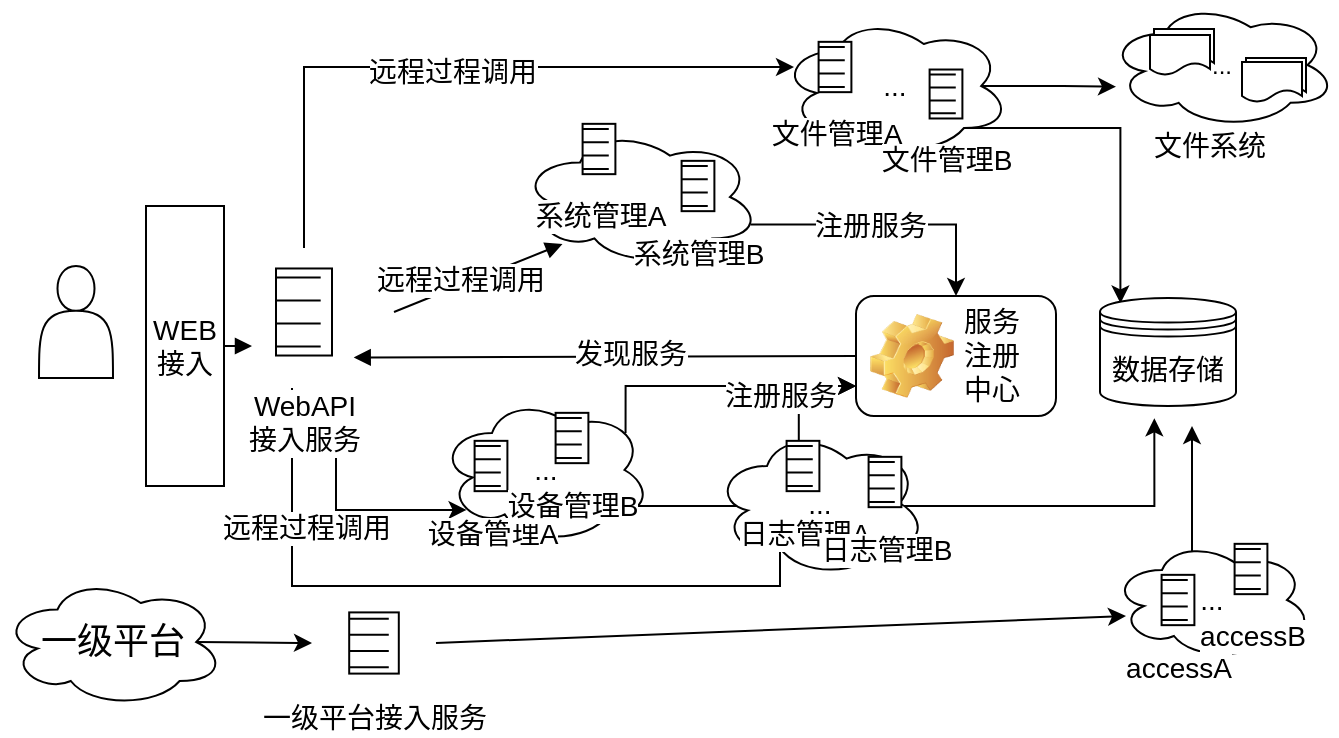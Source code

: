 <mxfile version="10.7.1" type="github"><diagram id="gdYfqTLnVevhLEQaB1-g" name="framework"><mxGraphModel dx="958" dy="615" grid="1" gridSize="10" guides="1" tooltips="1" connect="1" arrows="1" fold="1" page="1" pageScale="1" pageWidth="850" pageHeight="1100" math="0" shadow="0"><root><mxCell id="0"/><mxCell id="1" style="" parent="0"/><mxCell id="HIl72sXQK8lRFraErn7N-61" style="edgeStyle=orthogonalEdgeStyle;rounded=0;orthogonalLoop=1;jettySize=auto;html=1;exitX=0.4;exitY=0.1;exitDx=0;exitDy=0;exitPerimeter=0;entryX=0;entryY=0.75;entryDx=0;entryDy=0;fontSize=14;" parent="1" source="HIl72sXQK8lRFraErn7N-43" target="w7GBtz0kjyzqOILuYE1c-69" edge="1"><mxGeometry relative="1" as="geometry"/></mxCell><mxCell id="HIl72sXQK8lRFraErn7N-17" value="..." style="ellipse;shape=cloud;whiteSpace=wrap;html=1;" parent="1" vertex="1"><mxGeometry x="636" y="118" width="114" height="63" as="geometry"/></mxCell><mxCell id="w7GBtz0kjyzqOILuYE1c-117" style="edgeStyle=none;rounded=0;comic=0;orthogonalLoop=1;jettySize=auto;html=1;exitX=0.88;exitY=0.25;exitDx=0;exitDy=0;exitPerimeter=0;entryX=0.177;entryY=0.84;entryDx=0;entryDy=0;entryPerimeter=0;shadow=0;startArrow=none;startFill=0;endArrow=block;endFill=1;strokeColor=#000000;strokeWidth=1;fontSize=14;" parent="1" target="w7GBtz0kjyzqOILuYE1c-12" edge="1"><mxGeometry relative="1" as="geometry"><mxPoint x="279" y="273" as="sourcePoint"/></mxGeometry></mxCell><mxCell id="w7GBtz0kjyzqOILuYE1c-151" value="远程过程调用" style="text;html=1;resizable=0;points=[];align=center;verticalAlign=middle;labelBackgroundColor=#ffffff;fontSize=14;" parent="w7GBtz0kjyzqOILuYE1c-117" vertex="1" connectable="0"><mxGeometry x="-0.324" y="1" relative="1" as="geometry"><mxPoint x="5" y="-4" as="offset"/></mxGeometry></mxCell><mxCell id="HIl72sXQK8lRFraErn7N-67" style="edgeStyle=orthogonalEdgeStyle;rounded=0;orthogonalLoop=1;jettySize=auto;html=1;exitX=0.55;exitY=0.95;exitDx=0;exitDy=0;exitPerimeter=0;entryX=0.13;entryY=0.77;entryDx=0;entryDy=0;entryPerimeter=0;fontSize=14;" parent="1" target="w7GBtz0kjyzqOILuYE1c-15" edge="1"><mxGeometry relative="1" as="geometry"><mxPoint x="320" y="330" as="targetPoint"/><Array as="points"><mxPoint x="250" y="372"/></Array><mxPoint x="250" y="322" as="sourcePoint"/></mxGeometry></mxCell><mxCell id="HIl72sXQK8lRFraErn7N-71" style="edgeStyle=orthogonalEdgeStyle;rounded=0;orthogonalLoop=1;jettySize=auto;html=1;exitX=0.31;exitY=0.8;exitDx=0;exitDy=0;exitPerimeter=0;fontSize=14;" parent="1" target="HIl72sXQK8lRFraErn7N-44" edge="1"><mxGeometry relative="1" as="geometry"><Array as="points"><mxPoint x="228" y="410"/><mxPoint x="472" y="410"/></Array><mxPoint x="228" y="311" as="sourcePoint"/></mxGeometry></mxCell><mxCell id="HIl72sXQK8lRFraErn7N-73" value="&lt;span style=&quot;font-size: 14px;&quot;&gt;远程过程调用&lt;/span&gt;" style="text;html=1;resizable=0;points=[];align=center;verticalAlign=middle;labelBackgroundColor=#ffffff;fontSize=14;" parent="HIl72sXQK8lRFraErn7N-71" vertex="1" connectable="0"><mxGeometry x="-0.466" y="29" relative="1" as="geometry"><mxPoint as="offset"/></mxGeometry></mxCell><mxCell id="w7GBtz0kjyzqOILuYE1c-114" style="edgeStyle=none;rounded=0;comic=0;orthogonalLoop=1;jettySize=auto;html=1;exitX=1;exitY=0.5;exitDx=0;exitDy=0;shadow=0;startArrow=none;startFill=0;endArrow=block;endFill=1;strokeColor=#000000;strokeWidth=1;fontSize=14;" parent="1" source="kzhTqzgWOyBVwmpkPpJA-32" edge="1"><mxGeometry relative="1" as="geometry"><mxPoint x="208" y="290" as="targetPoint"/></mxGeometry></mxCell><mxCell id="kzhTqzgWOyBVwmpkPpJA-32" value="&lt;font style=&quot;font-size: 14px;&quot;&gt;WEB接入&lt;/font&gt;" style="rounded=0;whiteSpace=wrap;html=1;fontSize=14;" parent="1" vertex="1"><mxGeometry x="155" y="220" width="39" height="140" as="geometry"/></mxCell><mxCell id="HIl72sXQK8lRFraErn7N-14" style="edgeStyle=orthogonalEdgeStyle;rounded=0;orthogonalLoop=1;jettySize=auto;html=1;exitX=0.96;exitY=0.7;exitDx=0;exitDy=0;exitPerimeter=0;fontSize=14;" parent="1" source="w7GBtz0kjyzqOILuYE1c-12" target="w7GBtz0kjyzqOILuYE1c-69" edge="1"><mxGeometry relative="1" as="geometry"/></mxCell><mxCell id="HIl72sXQK8lRFraErn7N-15" value="&lt;font style=&quot;font-size: 14px&quot;&gt;注册服务&lt;/font&gt;" style="text;html=1;resizable=0;points=[];align=center;verticalAlign=middle;labelBackgroundColor=#ffffff;fontSize=14;" parent="HIl72sXQK8lRFraErn7N-14" vertex="1" connectable="0"><mxGeometry x="0.215" y="2" relative="1" as="geometry"><mxPoint x="-24.5" y="2.5" as="offset"/></mxGeometry></mxCell><mxCell id="w7GBtz0kjyzqOILuYE1c-12" value="&lt;span style=&quot;font-size: 14px;&quot;&gt;...&lt;/span&gt;" style="ellipse;shape=cloud;strokeWidth=1;fontSize=14;whiteSpace=wrap;html=1;align=center;strokeColor=#000000;" parent="1" vertex="1"><mxGeometry x="342" y="181" width="120" height="69" as="geometry"/></mxCell><mxCell id="HIl72sXQK8lRFraErn7N-59" style="edgeStyle=orthogonalEdgeStyle;rounded=0;orthogonalLoop=1;jettySize=auto;html=1;exitX=0.88;exitY=0.25;exitDx=0;exitDy=0;exitPerimeter=0;entryX=0;entryY=0.75;entryDx=0;entryDy=0;fontSize=14;" parent="1" source="w7GBtz0kjyzqOILuYE1c-15" target="w7GBtz0kjyzqOILuYE1c-69" edge="1"><mxGeometry relative="1" as="geometry"><Array as="points"><mxPoint x="395" y="310"/></Array></mxGeometry></mxCell><mxCell id="HIl72sXQK8lRFraErn7N-64" value="&lt;span style=&quot;font-size: 14px;&quot;&gt;&lt;font style=&quot;font-size: 14px&quot;&gt;注册服务&lt;/font&gt;&lt;/span&gt;" style="text;html=1;resizable=0;points=[];align=center;verticalAlign=middle;labelBackgroundColor=#ffffff;fontSize=14;" parent="HIl72sXQK8lRFraErn7N-59" vertex="1" connectable="0"><mxGeometry x="0.468" y="-1" relative="1" as="geometry"><mxPoint x="-1.5" y="4" as="offset"/></mxGeometry></mxCell><mxCell id="Oo8oAJw4ZqQlzhQZ2eLq-8" style="edgeStyle=orthogonalEdgeStyle;rounded=0;orthogonalLoop=1;jettySize=auto;html=1;exitX=0.875;exitY=0.5;exitDx=0;exitDy=0;exitPerimeter=0;entryX=0.5;entryY=1;entryDx=0;entryDy=0;" parent="1" edge="1"><mxGeometry relative="1" as="geometry"><mxPoint x="389.167" y="352" as="sourcePoint"/><mxPoint x="659.167" y="326.167" as="targetPoint"/><Array as="points"><mxPoint x="389" y="370"/><mxPoint x="659" y="370"/></Array></mxGeometry></mxCell><mxCell id="w7GBtz0kjyzqOILuYE1c-15" value="&lt;span style=&quot;font-size: 14px;&quot;&gt;...&lt;/span&gt;" style="ellipse;shape=cloud;strokeWidth=1;fontSize=14;whiteSpace=wrap;html=1;align=center;" parent="1" vertex="1"><mxGeometry x="301.5" y="315" width="106" height="74" as="geometry"/></mxCell><mxCell id="HIl72sXQK8lRFraErn7N-54" style="rounded=0;orthogonalLoop=1;jettySize=auto;html=1;exitX=0.875;exitY=0.5;exitDx=0;exitDy=0;exitPerimeter=0;entryX=0;entryY=0.5;entryDx=0;entryDy=0;fontSize=14;" parent="1" source="w7GBtz0kjyzqOILuYE1c-20" target="w7GBtz0kjyzqOILuYE1c-202" edge="1"><mxGeometry relative="1" as="geometry"><mxPoint x="238.5" y="451" as="targetPoint"/></mxGeometry></mxCell><mxCell id="w7GBtz0kjyzqOILuYE1c-20" value="&lt;font style=&quot;font-size: 18px&quot;&gt;一级平台&lt;/font&gt;" style="ellipse;shape=cloud;strokeWidth=1;fontSize=14;whiteSpace=wrap;html=1;align=center;" parent="1" vertex="1"><mxGeometry x="83" y="405.5" width="111" height="65" as="geometry"/></mxCell><mxCell id="Oo8oAJw4ZqQlzhQZ2eLq-9" style="edgeStyle=orthogonalEdgeStyle;rounded=0;orthogonalLoop=1;jettySize=auto;html=1;exitX=0.8;exitY=0.8;exitDx=0;exitDy=0;exitPerimeter=0;entryX=0.15;entryY=0.05;entryDx=0;entryDy=0;entryPerimeter=0;" parent="1" source="w7GBtz0kjyzqOILuYE1c-25" target="w7GBtz0kjyzqOILuYE1c-52" edge="1"><mxGeometry relative="1" as="geometry"/></mxCell><mxCell id="Oo8oAJw4ZqQlzhQZ2eLq-11" style="edgeStyle=orthogonalEdgeStyle;rounded=0;orthogonalLoop=1;jettySize=auto;html=1;exitX=0.875;exitY=0.5;exitDx=0;exitDy=0;exitPerimeter=0;" parent="1" source="w7GBtz0kjyzqOILuYE1c-25" edge="1"><mxGeometry relative="1" as="geometry"><mxPoint x="640.0" y="160.333" as="targetPoint"/></mxGeometry></mxCell><mxCell id="w7GBtz0kjyzqOILuYE1c-25" value="..." style="ellipse;shape=cloud;strokeWidth=1;fontSize=14;whiteSpace=wrap;html=1;align=center;" parent="1" vertex="1"><mxGeometry x="472" y="125" width="115" height="70" as="geometry"/></mxCell><mxCell id="w7GBtz0kjyzqOILuYE1c-52" value="&lt;font style=&quot;font-size: 14px&quot;&gt;数据存储&lt;/font&gt;" style="shape=datastore;whiteSpace=wrap;html=1;fontSize=14;" parent="1" vertex="1"><mxGeometry x="632" y="266" width="68" height="54" as="geometry"/></mxCell><mxCell id="w7GBtz0kjyzqOILuYE1c-115" style="edgeStyle=none;rounded=0;comic=0;orthogonalLoop=1;jettySize=auto;html=1;exitX=0;exitY=0.5;exitDx=0;exitDy=0;entryX=0.855;entryY=0.855;entryDx=0;entryDy=0;entryPerimeter=0;shadow=0;startArrow=none;startFill=0;endArrow=block;endFill=1;strokeColor=#000000;strokeWidth=1;fontSize=14;" parent="1" source="w7GBtz0kjyzqOILuYE1c-69" target="epCvUPDUcpbw5IUBVaNH-1" edge="1"><mxGeometry relative="1" as="geometry"><mxPoint x="290" y="297" as="targetPoint"/></mxGeometry></mxCell><mxCell id="w7GBtz0kjyzqOILuYE1c-116" value="&lt;font style=&quot;font-size: 14px&quot;&gt;发现服务&lt;/font&gt;" style="text;html=1;resizable=0;points=[];align=center;verticalAlign=middle;labelBackgroundColor=#ffffff;fontSize=14;" parent="w7GBtz0kjyzqOILuYE1c-115" vertex="1" connectable="0"><mxGeometry x="-0.1" y="-2" relative="1" as="geometry"><mxPoint as="offset"/></mxGeometry></mxCell><mxCell id="w7GBtz0kjyzqOILuYE1c-69" value="&lt;span style=&quot;font-weight: 400&quot;&gt;服务&lt;br&gt;注册&lt;br&gt;中心&lt;/span&gt;" style="label;whiteSpace=wrap;html=1;image=img/clipart/Gear_128x128.png;strokeColor=#000000;strokeWidth=1;fillColor=#FFFFFF;fontSize=14;" parent="1" vertex="1"><mxGeometry x="510" y="265" width="100" height="60" as="geometry"/></mxCell><mxCell id="w7GBtz0kjyzqOILuYE1c-74" value="&lt;font style=&quot;font-size: 14px&quot;&gt;系统管理A&lt;/font&gt;" style="shape=mxgraph.bpmn.shape;html=1;verticalLabelPosition=bottom;labelBackgroundColor=#ffffff;verticalAlign=top;align=center;perimeter=rhombusPerimeter;outlineConnect=0;symbol=conditional;strokeColor=#000000;strokeWidth=1;fillColor=#FFFFFF;fontSize=14;" parent="1" vertex="1"><mxGeometry x="361" y="173" width="41" height="37" as="geometry"/></mxCell><mxCell id="w7GBtz0kjyzqOILuYE1c-75" value="&lt;font style=&quot;font-size: 14px&quot;&gt;系统管理B&lt;/font&gt;" style="shape=mxgraph.bpmn.shape;html=1;verticalLabelPosition=bottom;labelBackgroundColor=#ffffff;verticalAlign=top;align=center;perimeter=rhombusPerimeter;outlineConnect=0;symbol=conditional;strokeColor=#000000;strokeWidth=1;fillColor=#FFFFFF;fontSize=14;" parent="1" vertex="1"><mxGeometry x="410.5" y="191.5" width="41" height="37" as="geometry"/></mxCell><mxCell id="w7GBtz0kjyzqOILuYE1c-78" value="&lt;font style=&quot;font-size: 14px&quot;&gt;设备管理A&lt;/font&gt;" style="shape=mxgraph.bpmn.shape;html=1;verticalLabelPosition=bottom;labelBackgroundColor=#ffffff;verticalAlign=top;align=center;perimeter=rhombusPerimeter;outlineConnect=0;symbol=conditional;strokeColor=#000000;strokeWidth=1;fillColor=#FFFFFF;fontSize=14;" parent="1" vertex="1"><mxGeometry x="307" y="331.5" width="41" height="37" as="geometry"/></mxCell><mxCell id="w7GBtz0kjyzqOILuYE1c-79" value="&lt;font style=&quot;font-size: 14px&quot;&gt;设备管理B&lt;/font&gt;" style="shape=mxgraph.bpmn.shape;html=1;verticalLabelPosition=bottom;labelBackgroundColor=#ffffff;verticalAlign=top;align=center;perimeter=rhombusPerimeter;outlineConnect=0;symbol=conditional;strokeColor=#000000;strokeWidth=1;fillColor=#FFFFFF;fontSize=14;" parent="1" vertex="1"><mxGeometry x="347.5" y="317.5" width="41" height="37" as="geometry"/></mxCell><mxCell id="w7GBtz0kjyzqOILuYE1c-82" value="&lt;span style=&quot;font-size: 14px&quot;&gt;文件管理A&lt;/span&gt;" style="shape=mxgraph.bpmn.shape;html=1;verticalLabelPosition=bottom;labelBackgroundColor=#ffffff;verticalAlign=top;align=center;perimeter=rhombusPerimeter;outlineConnect=0;symbol=conditional;strokeColor=#000000;strokeWidth=1;fillColor=#FFFFFF;fontSize=14;" parent="1" vertex="1"><mxGeometry x="479" y="132" width="41" height="37" as="geometry"/></mxCell><mxCell id="w7GBtz0kjyzqOILuYE1c-83" value="&lt;font style=&quot;font-size: 14px&quot;&gt;文件管理B&lt;/font&gt;" style="shape=mxgraph.bpmn.shape;html=1;verticalLabelPosition=bottom;labelBackgroundColor=#ffffff;verticalAlign=top;align=center;perimeter=rhombusPerimeter;outlineConnect=0;symbol=conditional;strokeColor=#000000;strokeWidth=1;fillColor=#FFFFFF;fontSize=14;" parent="1" vertex="1"><mxGeometry x="534.5" y="146" width="41" height="36" as="geometry"/></mxCell><mxCell id="Oo8oAJw4ZqQlzhQZ2eLq-7" style="edgeStyle=orthogonalEdgeStyle;rounded=0;orthogonalLoop=1;jettySize=auto;html=1;exitX=0.4;exitY=0.1;exitDx=0;exitDy=0;exitPerimeter=0;" parent="1" source="w7GBtz0kjyzqOILuYE1c-91" edge="1"><mxGeometry relative="1" as="geometry"><mxPoint x="678" y="330" as="targetPoint"/></mxGeometry></mxCell><mxCell id="w7GBtz0kjyzqOILuYE1c-91" value="&lt;span&gt;...&lt;/span&gt;" style="ellipse;shape=cloud;strokeWidth=1;fontSize=14;whiteSpace=wrap;html=1;align=center;" parent="1" vertex="1"><mxGeometry x="638" y="387" width="100" height="60" as="geometry"/></mxCell><mxCell id="w7GBtz0kjyzqOILuYE1c-171" value="&lt;font style=&quot;font-size: 14px&quot;&gt;accessA&lt;/font&gt;" style="shape=mxgraph.bpmn.shape;html=1;verticalLabelPosition=bottom;labelBackgroundColor=#ffffff;verticalAlign=top;align=center;perimeter=rhombusPerimeter;outlineConnect=0;symbol=conditional;strokeColor=#000000;strokeWidth=1;fillColor=#FFFFFF;fontSize=14;" parent="1" vertex="1"><mxGeometry x="650.5" y="398.5" width="41" height="37" as="geometry"/></mxCell><mxCell id="w7GBtz0kjyzqOILuYE1c-172" value="&lt;font style=&quot;font-size: 14px&quot;&gt;accessB&lt;/font&gt;" style="shape=mxgraph.bpmn.shape;html=1;verticalLabelPosition=bottom;labelBackgroundColor=#ffffff;verticalAlign=top;align=center;perimeter=rhombusPerimeter;outlineConnect=0;symbol=conditional;strokeColor=#000000;strokeWidth=1;fillColor=#FFFFFF;fontSize=14;" parent="1" vertex="1"><mxGeometry x="687" y="383" width="41" height="37" as="geometry"/></mxCell><mxCell id="HIl72sXQK8lRFraErn7N-55" style="edgeStyle=none;rounded=0;orthogonalLoop=1;jettySize=auto;html=1;entryX=0.07;entryY=0.633;entryDx=0;entryDy=0;entryPerimeter=0;fontSize=14;exitX=1;exitY=0.5;exitDx=0;exitDy=0;" parent="1" source="w7GBtz0kjyzqOILuYE1c-202" target="w7GBtz0kjyzqOILuYE1c-91" edge="1"><mxGeometry relative="1" as="geometry"><mxPoint x="610" y="425" as="sourcePoint"/></mxGeometry></mxCell><mxCell id="w7GBtz0kjyzqOILuYE1c-202" value="一级平台接入服务" style="shape=mxgraph.bpmn.shape;html=1;verticalLabelPosition=bottom;labelBackgroundColor=#ffffff;verticalAlign=top;align=center;perimeter=rhombusPerimeter;outlineConnect=0;symbol=conditional;strokeColor=#000000;strokeWidth=1;fillColor=#FFFFFF;fontSize=14;" parent="1" vertex="1"><mxGeometry x="238" y="416" width="62" height="45" as="geometry"/></mxCell><mxCell id="HIl72sXQK8lRFraErn7N-19" value="" style="shape=document;whiteSpace=wrap;html=1;boundedLbl=1;" parent="1" vertex="1"><mxGeometry x="659" y="131.5" width="30" height="20" as="geometry"/></mxCell><mxCell id="HIl72sXQK8lRFraErn7N-22" value="" style="shape=document;whiteSpace=wrap;html=1;boundedLbl=1;" parent="1" vertex="1"><mxGeometry x="657" y="134.5" width="30" height="20" as="geometry"/></mxCell><mxCell id="HIl72sXQK8lRFraErn7N-24" value="" style="shape=document;whiteSpace=wrap;html=1;boundedLbl=1;" parent="1" vertex="1"><mxGeometry x="705" y="146" width="30" height="20" as="geometry"/></mxCell><mxCell id="HIl72sXQK8lRFraErn7N-25" value="" style="shape=document;whiteSpace=wrap;html=1;boundedLbl=1;" parent="1" vertex="1"><mxGeometry x="703" y="148" width="30" height="20" as="geometry"/></mxCell><mxCell id="HIl72sXQK8lRFraErn7N-33" value="&lt;font style=&quot;font-size: 14px&quot;&gt;文件系统&lt;/font&gt;" style="text;html=1;resizable=0;points=[];autosize=1;align=left;verticalAlign=top;spacingTop=-4;" parent="1" vertex="1"><mxGeometry x="657" y="179" width="70" height="20" as="geometry"/></mxCell><mxCell id="HIl72sXQK8lRFraErn7N-43" value="&lt;span style=&quot;font-size: 14px;&quot;&gt;...&lt;/span&gt;" style="ellipse;shape=cloud;strokeWidth=1;fontSize=14;whiteSpace=wrap;html=1;align=center;" parent="1" vertex="1"><mxGeometry x="439" y="331.5" width="106" height="74" as="geometry"/></mxCell><mxCell id="HIl72sXQK8lRFraErn7N-44" value="&lt;font style=&quot;font-size: 14px&quot;&gt;日志管理A&lt;/font&gt;" style="shape=mxgraph.bpmn.shape;html=1;verticalLabelPosition=bottom;labelBackgroundColor=#ffffff;verticalAlign=top;align=center;perimeter=rhombusPerimeter;outlineConnect=0;symbol=conditional;strokeColor=#000000;strokeWidth=1;fillColor=#FFFFFF;fontSize=14;" parent="1" vertex="1"><mxGeometry x="463" y="331.5" width="41" height="37" as="geometry"/></mxCell><mxCell id="HIl72sXQK8lRFraErn7N-45" value="&lt;font style=&quot;font-size: 14px&quot;&gt;日志管理B&lt;/font&gt;" style="shape=mxgraph.bpmn.shape;html=1;verticalLabelPosition=bottom;labelBackgroundColor=#ffffff;verticalAlign=top;align=center;perimeter=rhombusPerimeter;outlineConnect=0;symbol=conditional;strokeColor=#000000;strokeWidth=1;fillColor=#FFFFFF;fontSize=14;" parent="1" vertex="1"><mxGeometry x="504" y="339.5" width="41" height="37" as="geometry"/></mxCell><mxCell id="qHVtxWBfs8xyCSqkgAGG-1" style="edgeStyle=orthogonalEdgeStyle;rounded=0;orthogonalLoop=1;jettySize=auto;html=1;exitX=0.5;exitY=0;exitDx=0;exitDy=0;entryX=0;entryY=0.5;entryDx=0;entryDy=0;" parent="1" source="epCvUPDUcpbw5IUBVaNH-1" target="w7GBtz0kjyzqOILuYE1c-82" edge="1"><mxGeometry relative="1" as="geometry"/></mxCell><mxCell id="qHVtxWBfs8xyCSqkgAGG-2" value="&lt;font style=&quot;font-size: 14px&quot;&gt;远程过程调用&lt;/font&gt;" style="text;html=1;resizable=0;points=[];align=center;verticalAlign=middle;labelBackgroundColor=#ffffff;" parent="qHVtxWBfs8xyCSqkgAGG-1" vertex="1" connectable="0"><mxGeometry x="-0.018" y="-2" relative="1" as="geometry"><mxPoint as="offset"/></mxGeometry></mxCell><mxCell id="epCvUPDUcpbw5IUBVaNH-1" value="WebAPI&lt;br&gt;接入服务" style="shape=mxgraph.bpmn.shape;html=1;verticalLabelPosition=bottom;labelBackgroundColor=#ffffff;verticalAlign=top;align=center;perimeter=rhombusPerimeter;outlineConnect=0;symbol=conditional;strokeColor=#000000;strokeWidth=1;fillColor=#FFFFFF;fontSize=14;" parent="1" vertex="1"><mxGeometry x="199" y="241" width="70" height="64" as="geometry"/></mxCell><mxCell id="AVbM8Z48ewZiRWNFbPc0-2" value="" style="shape=actor;whiteSpace=wrap;html=1;fontSize=14;" parent="1" vertex="1"><mxGeometry x="101.5" y="250" width="37" height="56" as="geometry"/></mxCell></root></mxGraphModel></diagram><diagram id="I1Ijea24v8Fjrai3FDNk" name="Page-2"><mxGraphModel dx="958" dy="615" grid="1" gridSize="10" guides="1" tooltips="1" connect="1" arrows="1" fold="1" page="1" pageScale="1" pageWidth="827" pageHeight="1169" math="0" shadow="0"><root><mxCell id="cCgo9HHXZIbCu2JThkLR-0"/><mxCell id="cCgo9HHXZIbCu2JThkLR-1" parent="cCgo9HHXZIbCu2JThkLR-0"/><mxCell id="mrT9WvxRoaaVQAC4IW8V-8" style="edgeStyle=orthogonalEdgeStyle;rounded=1;orthogonalLoop=1;jettySize=auto;html=1;strokeColor=#aaa;" edge="1" parent="cCgo9HHXZIbCu2JThkLR-1" source="0GwXIyNQeTpph4i3-5kO-0" target="GBZWlLzD9yrlafxe8q-n-36"><mxGeometry relative="1" as="geometry"><Array as="points"><mxPoint x="324" y="70"/></Array></mxGeometry></mxCell><mxCell id="mrT9WvxRoaaVQAC4IW8V-9" style="edgeStyle=orthogonalEdgeStyle;rounded=1;orthogonalLoop=1;jettySize=auto;html=1;strokeColor=#aaa;" edge="1" parent="cCgo9HHXZIbCu2JThkLR-1" source="0GwXIyNQeTpph4i3-5kO-0" target="GBZWlLzD9yrlafxe8q-n-30"><mxGeometry relative="1" as="geometry"><Array as="points"><mxPoint x="324" y="238"/></Array></mxGeometry></mxCell><mxCell id="mrT9WvxRoaaVQAC4IW8V-10" style="edgeStyle=orthogonalEdgeStyle;rounded=1;orthogonalLoop=1;jettySize=auto;html=1;strokeColor=#aaa;" edge="1" parent="cCgo9HHXZIbCu2JThkLR-1"><mxGeometry relative="1" as="geometry"><mxPoint x="324" y="156.8" as="sourcePoint"/><mxPoint x="506.5" y="238" as="targetPoint"/><Array as="points"><mxPoint x="324" y="238"/></Array></mxGeometry></mxCell><mxCell id="0GwXIyNQeTpph4i3-5kO-0" value="&lt;font style=&quot;font-size: 18px&quot; color=&quot;#b0b0b0&quot;&gt;API&lt;br&gt;接入服务&lt;/font&gt;" style="pointerEvents=1;shadow=0;dashed=0;html=1;strokeColor=none;fillColor=#aaa;labelPosition=center;verticalLabelPosition=bottom;verticalAlign=top;outlineConnect=0;align=center;shape=mxgraph.office.servers.server_generic;" vertex="1" parent="cCgo9HHXZIbCu2JThkLR-1"><mxGeometry x="310" y="106.8" width="27" height="52" as="geometry"/></mxCell><mxCell id="mJrMwQTHX3UZ3jVJDee2-0" value="" style="pointerEvents=1;shadow=0;dashed=0;html=1;strokeColor=none;fillColor=#0C7399;labelPosition=center;verticalLabelPosition=bottom;outlineConnect=0;verticalAlign=top;align=center;shape=mxgraph.office.clouds.cloud;" vertex="1" parent="cCgo9HHXZIbCu2JThkLR-1"><mxGeometry x="268" y="723.5" width="94" height="55" as="geometry"/></mxCell><mxCell id="z8tmqc2SzqmU-YiTXfG4-7" value="" style="pointerEvents=1;shadow=0;dashed=0;html=1;strokeColor=none;fillColor=#aaa;labelPosition=center;verticalLabelPosition=bottom;verticalAlign=top;outlineConnect=0;align=center;shape=mxgraph.office.concepts.settings;" vertex="1" parent="cCgo9HHXZIbCu2JThkLR-1"><mxGeometry x="210" y="430" width="48" height="48" as="geometry"/></mxCell><mxCell id="z8tmqc2SzqmU-YiTXfG4-12" value="" style="shadow=0;dashed=0;html=1;strokeColor=none;labelPosition=center;verticalLabelPosition=bottom;verticalAlign=top;outlineConnect=0;align=center;shape=mxgraph.office.databases.database_mini_2;fillColor=#aaa;gradientColor=none;" vertex="1" parent="cCgo9HHXZIbCu2JThkLR-1"><mxGeometry x="186" y="620" width="58" height="70" as="geometry"/></mxCell><mxCell id="kFO_xvzECoc5TXKWI2qR-0" value="" style="pointerEvents=1;shadow=0;dashed=0;html=1;strokeColor=none;fillColor=#aaa;labelPosition=center;verticalLabelPosition=bottom;verticalAlign=top;outlineConnect=0;align=center;shape=mxgraph.office.security.credentials;" vertex="1" parent="cCgo9HHXZIbCu2JThkLR-1"><mxGeometry x="193" y="350" width="56" height="58" as="geometry"/></mxCell><mxCell id="kFO_xvzECoc5TXKWI2qR-2" value="" style="pointerEvents=1;shadow=0;dashed=0;html=1;strokeColor=none;fillColor=#aaa;labelPosition=center;verticalLabelPosition=bottom;outlineConnect=0;verticalAlign=top;align=center;shape=mxgraph.office.clouds.private_cloud;" vertex="1" parent="cCgo9HHXZIbCu2JThkLR-1"><mxGeometry x="174" y="490" width="94" height="55" as="geometry"/></mxCell><mxCell id="DmebRo-DNyfUr9aRNO6G-0" value="" style="pointerEvents=1;shadow=0;dashed=0;html=1;strokeColor=none;fillColor=#aaa;labelPosition=center;verticalLabelPosition=bottom;verticalAlign=top;outlineConnect=0;align=center;shape=mxgraph.office.concepts.application_web;" vertex="1" parent="cCgo9HHXZIbCu2JThkLR-1"><mxGeometry x="174" y="558" width="56" height="49" as="geometry"/></mxCell><mxCell id="DmebRo-DNyfUr9aRNO6G-1" value="" style="pointerEvents=1;shadow=0;dashed=0;html=1;strokeColor=none;fillColor=#0C7399;labelPosition=center;verticalLabelPosition=bottom;verticalAlign=top;outlineConnect=0;align=center;shape=mxgraph.office.concepts.application_web;" vertex="1" parent="cCgo9HHXZIbCu2JThkLR-1"><mxGeometry x="261" y="558" width="56" height="49" as="geometry"/></mxCell><mxCell id="DmebRo-DNyfUr9aRNO6G-2" value="" style="shadow=0;dashed=0;html=1;strokeColor=none;labelPosition=center;verticalLabelPosition=bottom;verticalAlign=top;outlineConnect=0;align=center;shape=mxgraph.office.databases.database_mini_2;fillColor=#0C7399;gradientColor=none;" vertex="1" parent="cCgo9HHXZIbCu2JThkLR-1"><mxGeometry x="254" y="620" width="58" height="70" as="geometry"/></mxCell><mxCell id="DmebRo-DNyfUr9aRNO6G-3" value="" style="pointerEvents=1;shadow=0;dashed=0;html=1;strokeColor=none;fillColor=#0C7399;labelPosition=center;verticalLabelPosition=bottom;outlineConnect=0;verticalAlign=top;align=center;shape=mxgraph.office.clouds.private_cloud;gradientColor=none;" vertex="1" parent="cCgo9HHXZIbCu2JThkLR-1"><mxGeometry x="289" y="490" width="94" height="55" as="geometry"/></mxCell><mxCell id="DmebRo-DNyfUr9aRNO6G-4" value="" style="pointerEvents=1;shadow=0;dashed=0;html=1;strokeColor=none;fillColor=#0C7399;labelPosition=center;verticalLabelPosition=bottom;verticalAlign=top;outlineConnect=0;align=center;shape=mxgraph.office.concepts.settings;" vertex="1" parent="cCgo9HHXZIbCu2JThkLR-1"><mxGeometry x="302" y="430" width="48" height="48" as="geometry"/></mxCell><mxCell id="DmebRo-DNyfUr9aRNO6G-6" value="" style="pointerEvents=1;shadow=0;dashed=0;html=1;strokeColor=none;fillColor=#0C7399;labelPosition=center;verticalLabelPosition=bottom;verticalAlign=top;outlineConnect=0;align=center;shape=mxgraph.office.security.credentials;" vertex="1" parent="cCgo9HHXZIbCu2JThkLR-1"><mxGeometry x="302" y="348" width="56" height="58" as="geometry"/></mxCell><mxCell id="ElP4_G58mhncBNYXG-0M-0" value="" style="pointerEvents=1;shadow=0;dashed=0;html=1;strokeColor=none;fillColor=#aaa;labelPosition=center;verticalLabelPosition=bottom;verticalAlign=top;outlineConnect=0;align=center;shape=mxgraph.office.concepts.documents;" vertex="1" parent="cCgo9HHXZIbCu2JThkLR-1"><mxGeometry x="140" y="750" width="46" height="54" as="geometry"/></mxCell><mxCell id="ElP4_G58mhncBNYXG-0M-2" value="" style="pointerEvents=1;shadow=0;dashed=0;html=1;strokeColor=none;fillColor=#aaa;labelPosition=center;verticalLabelPosition=bottom;verticalAlign=top;outlineConnect=0;align=center;shape=mxgraph.office.servers.server_generic;" vertex="1" parent="cCgo9HHXZIbCu2JThkLR-1"><mxGeometry x="140" y="830" width="27" height="52" as="geometry"/></mxCell><mxCell id="ElP4_G58mhncBNYXG-0M-4" value="" style="pointerEvents=1;shadow=0;dashed=0;html=1;strokeColor=none;fillColor=#0C7399;labelPosition=center;verticalLabelPosition=bottom;verticalAlign=top;outlineConnect=0;align=center;shape=mxgraph.office.servers.server_generic;" vertex="1" parent="cCgo9HHXZIbCu2JThkLR-1"><mxGeometry x="299" y="804" width="27" height="52" as="geometry"/></mxCell><mxCell id="mrT9WvxRoaaVQAC4IW8V-2" style="edgeStyle=orthogonalEdgeStyle;curved=1;orthogonalLoop=1;jettySize=auto;html=1;strokeColor=#aaa;" edge="1" parent="cCgo9HHXZIbCu2JThkLR-1" source="ElP4_G58mhncBNYXG-0M-5"><mxGeometry relative="1" as="geometry"><mxPoint x="190" y="139.5" as="targetPoint"/></mxGeometry></mxCell><mxCell id="ElP4_G58mhncBNYXG-0M-5" value="" style="pointerEvents=1;shadow=0;dashed=0;html=1;strokeColor=none;fillColor=#aaa;labelPosition=center;verticalLabelPosition=bottom;verticalAlign=top;outlineConnect=0;align=center;shape=mxgraph.office.security.credentials;" vertex="1" parent="cCgo9HHXZIbCu2JThkLR-1"><mxGeometry x="97.5" y="110.5" width="56" height="58" as="geometry"/></mxCell><mxCell id="mrT9WvxRoaaVQAC4IW8V-3" style="edgeStyle=orthogonalEdgeStyle;curved=1;orthogonalLoop=1;jettySize=auto;html=1;strokeColor=#aaa;" edge="1" parent="cCgo9HHXZIbCu2JThkLR-1" source="ElP4_G58mhncBNYXG-0M-6"><mxGeometry relative="1" as="geometry"><mxPoint x="300" y="139" as="targetPoint"/></mxGeometry></mxCell><mxCell id="ElP4_G58mhncBNYXG-0M-6" value="&lt;font style=&quot;font-size: 18px&quot; color=&quot;#aaaaaa&quot;&gt;Web APP&lt;/font&gt;" style="pointerEvents=1;shadow=0;dashed=0;html=1;strokeColor=none;fillColor=#aaa;labelPosition=center;verticalLabelPosition=bottom;verticalAlign=top;outlineConnect=0;align=center;shape=mxgraph.office.concepts.application_web;" vertex="1" parent="cCgo9HHXZIbCu2JThkLR-1"><mxGeometry x="193" y="114.5" width="56" height="49" as="geometry"/></mxCell><mxCell id="mrT9WvxRoaaVQAC4IW8V-4" style="edgeStyle=orthogonalEdgeStyle;curved=1;orthogonalLoop=1;jettySize=auto;html=1;strokeColor=#aaa;" edge="1" parent="cCgo9HHXZIbCu2JThkLR-1" source="0GwXIyNQeTpph4i3-5kO-0" target="GBZWlLzD9yrlafxe8q-n-14"><mxGeometry relative="1" as="geometry"/></mxCell><mxCell id="mrT9WvxRoaaVQAC4IW8V-5" value="&lt;font color=&quot;#aaaaaa&quot; style=&quot;font-size: 16px&quot;&gt;发现服务&lt;/font&gt;" style="text;html=1;resizable=0;points=[];align=center;verticalAlign=middle;labelBackgroundColor=#ffffff;" vertex="1" connectable="0" parent="mrT9WvxRoaaVQAC4IW8V-4"><mxGeometry x="0.152" y="-3" relative="1" as="geometry"><mxPoint as="offset"/></mxGeometry></mxCell><mxCell id="mrT9WvxRoaaVQAC4IW8V-7" style="edgeStyle=orthogonalEdgeStyle;rounded=1;orthogonalLoop=1;jettySize=auto;html=1;strokeColor=#aaa;" edge="1" parent="cCgo9HHXZIbCu2JThkLR-1" source="0GwXIyNQeTpph4i3-5kO-0" target="DmebRo-DNyfUr9aRNO6G-7"><mxGeometry relative="1" as="geometry"><Array as="points"><mxPoint x="324" y="65"/></Array></mxGeometry></mxCell><mxCell id="GBZWlLzD9yrlafxe8q-n-1" value="" style="pointerEvents=1;shadow=0;dashed=0;html=1;strokeColor=none;fillColor=#0C7399;labelPosition=center;verticalLabelPosition=bottom;outlineConnect=0;verticalAlign=top;align=center;shape=mxgraph.office.clouds.private_cloud;gradientColor=none;" vertex="1" parent="cCgo9HHXZIbCu2JThkLR-1"><mxGeometry x="428" y="702.5" width="94" height="55" as="geometry"/></mxCell><mxCell id="GBZWlLzD9yrlafxe8q-n-5" value="" style="shape=document;whiteSpace=wrap;html=1;boundedLbl=1;strokeWidth=2;fillColor=none;strokeColor=#fff;" vertex="1" parent="cCgo9HHXZIbCu2JThkLR-1"><mxGeometry x="447" y="730.2" width="30" height="20" as="geometry"/></mxCell><mxCell id="GBZWlLzD9yrlafxe8q-n-6" value="" style="shape=document;whiteSpace=wrap;html=1;boundedLbl=1;strokeWidth=2;fillColor=none;strokeColor=#fff;" vertex="1" parent="cCgo9HHXZIbCu2JThkLR-1"><mxGeometry x="443" y="733.2" width="30" height="20" as="geometry"/></mxCell><mxCell id="GBZWlLzD9yrlafxe8q-n-7" value="" style="shape=document;whiteSpace=wrap;html=1;boundedLbl=1;strokeWidth=2;fillColor=none;strokeColor=#fff;" vertex="1" parent="cCgo9HHXZIbCu2JThkLR-1"><mxGeometry x="485" y="731.2" width="30" height="20" as="geometry"/></mxCell><mxCell id="GBZWlLzD9yrlafxe8q-n-8" value="" style="shape=document;whiteSpace=wrap;html=1;boundedLbl=1;strokeWidth=2;fillColor=none;strokeColor=#fff;" vertex="1" parent="cCgo9HHXZIbCu2JThkLR-1"><mxGeometry x="481" y="734.2" width="30" height="20" as="geometry"/></mxCell><mxCell id="GBZWlLzD9yrlafxe8q-n-9" value="" style="pointerEvents=1;shadow=0;dashed=0;html=1;strokeColor=none;fillColor=#aaa;labelPosition=center;verticalLabelPosition=bottom;outlineConnect=0;verticalAlign=top;align=center;shape=mxgraph.office.clouds.private_cloud;gradientColor=none;" vertex="1" parent="cCgo9HHXZIbCu2JThkLR-1"><mxGeometry x="453" y="801" width="94" height="55" as="geometry"/></mxCell><mxCell id="GBZWlLzD9yrlafxe8q-n-10" value="" style="shape=document;whiteSpace=wrap;html=1;boundedLbl=1;strokeWidth=2;fillColor=none;strokeColor=#fff;" vertex="1" parent="cCgo9HHXZIbCu2JThkLR-1"><mxGeometry x="472" y="828.7" width="30" height="20" as="geometry"/></mxCell><mxCell id="GBZWlLzD9yrlafxe8q-n-11" value="" style="shape=document;whiteSpace=wrap;html=1;boundedLbl=1;strokeWidth=2;fillColor=none;strokeColor=#fff;" vertex="1" parent="cCgo9HHXZIbCu2JThkLR-1"><mxGeometry x="468" y="831.7" width="30" height="20" as="geometry"/></mxCell><mxCell id="GBZWlLzD9yrlafxe8q-n-12" value="" style="shape=document;whiteSpace=wrap;html=1;boundedLbl=1;strokeWidth=2;fillColor=none;strokeColor=#fff;" vertex="1" parent="cCgo9HHXZIbCu2JThkLR-1"><mxGeometry x="510" y="829.7" width="30" height="20" as="geometry"/></mxCell><mxCell id="GBZWlLzD9yrlafxe8q-n-13" value="" style="shape=document;whiteSpace=wrap;html=1;boundedLbl=1;strokeWidth=2;fillColor=none;strokeColor=#fff;" vertex="1" parent="cCgo9HHXZIbCu2JThkLR-1"><mxGeometry x="506" y="832.7" width="30" height="20" as="geometry"/></mxCell><mxCell id="GBZWlLzD9yrlafxe8q-n-22" value="&lt;font style=&quot;font-size: 17px&quot; color=&quot;#ffffff&quot;&gt;文件管理&lt;/font&gt;" style="text;html=1;resizable=0;points=[];autosize=1;align=left;verticalAlign=top;spacingTop=-4;" vertex="1" parent="cCgo9HHXZIbCu2JThkLR-1"><mxGeometry x="533" y="237.5" width="80" height="20" as="geometry"/></mxCell><mxCell id="GBZWlLzD9yrlafxe8q-n-28" value="" style="group;fillColor=none;strokeColor=#aaa;rounded=1;strokeWidth=2;spacingTop=0;" vertex="1" connectable="0" parent="cCgo9HHXZIbCu2JThkLR-1"><mxGeometry x="512" y="110" width="155" height="46" as="geometry"/></mxCell><mxCell id="GBZWlLzD9yrlafxe8q-n-14" value="" style="pointerEvents=1;shadow=0;dashed=0;html=1;strokeColor=none;fillColor=#aaa;labelPosition=center;verticalLabelPosition=bottom;verticalAlign=top;outlineConnect=0;align=center;shape=mxgraph.office.concepts.settings;" vertex="1" parent="GBZWlLzD9yrlafxe8q-n-28"><mxGeometry width="44.286" height="46" as="geometry"/></mxCell><mxCell id="GBZWlLzD9yrlafxe8q-n-27" value="&lt;font style=&quot;font-size: 18px&quot; color=&quot;#aaaaaa&quot;&gt;服务注册中心&lt;/font&gt;" style="text;html=1;resizable=0;points=[];autosize=1;align=left;verticalAlign=top;spacingTop=-4;" vertex="1" parent="GBZWlLzD9yrlafxe8q-n-28"><mxGeometry x="44.286" y="13.417" width="120" height="20" as="geometry"/></mxCell><mxCell id="GBZWlLzD9yrlafxe8q-n-38" value="" style="group" vertex="1" connectable="0" parent="cCgo9HHXZIbCu2JThkLR-1"><mxGeometry x="398" y="188" width="100" height="55" as="geometry"/></mxCell><mxCell id="GBZWlLzD9yrlafxe8q-n-30" value="" style="pointerEvents=1;shadow=0;dashed=0;html=1;strokeColor=none;fillColor=#aaa;labelPosition=center;verticalLabelPosition=bottom;outlineConnect=0;verticalAlign=top;align=center;shape=mxgraph.office.clouds.cloud;" vertex="1" parent="GBZWlLzD9yrlafxe8q-n-38"><mxGeometry width="94" height="55" as="geometry"/></mxCell><mxCell id="GBZWlLzD9yrlafxe8q-n-31" value="&lt;font style=&quot;font-size: 18px&quot; color=&quot;#aaaaaa&quot;&gt;设备管理&lt;/font&gt;" style="text;html=1;resizable=0;points=[];autosize=1;align=left;verticalAlign=top;spacingTop=-4;" vertex="1" parent="GBZWlLzD9yrlafxe8q-n-38"><mxGeometry x="10" y="27.5" width="90" height="20" as="geometry"/></mxCell><mxCell id="GBZWlLzD9yrlafxe8q-n-39" value="" style="group" vertex="1" connectable="0" parent="cCgo9HHXZIbCu2JThkLR-1"><mxGeometry x="525" y="30" width="100" height="55" as="geometry"/></mxCell><mxCell id="GBZWlLzD9yrlafxe8q-n-36" value="" style="pointerEvents=1;shadow=0;dashed=0;html=1;strokeColor=none;fillColor=#aaa;labelPosition=center;verticalLabelPosition=bottom;outlineConnect=0;verticalAlign=top;align=center;shape=mxgraph.office.clouds.cloud;" vertex="1" parent="GBZWlLzD9yrlafxe8q-n-39"><mxGeometry width="94" height="55" as="geometry"/></mxCell><mxCell id="GBZWlLzD9yrlafxe8q-n-37" value="&lt;font style=&quot;font-size: 18px&quot; color=&quot;#aaaaaa&quot;&gt;文件管理&lt;/font&gt;" style="text;html=1;resizable=0;points=[];autosize=1;align=left;verticalAlign=top;spacingTop=-4;" vertex="1" parent="GBZWlLzD9yrlafxe8q-n-39"><mxGeometry x="10" y="27.5" width="90" height="20" as="geometry"/></mxCell><mxCell id="GBZWlLzD9yrlafxe8q-n-41" value="" style="group" vertex="1" connectable="0" parent="cCgo9HHXZIbCu2JThkLR-1"><mxGeometry x="506.5" y="192.5" width="100" height="55" as="geometry"/></mxCell><mxCell id="GBZWlLzD9yrlafxe8q-n-33" value="" style="pointerEvents=1;shadow=0;dashed=0;html=1;strokeColor=none;fillColor=#aaa;labelPosition=center;verticalLabelPosition=bottom;outlineConnect=0;verticalAlign=top;align=center;shape=mxgraph.office.clouds.cloud;" vertex="1" parent="GBZWlLzD9yrlafxe8q-n-41"><mxGeometry width="94" height="55" as="geometry"/></mxCell><mxCell id="GBZWlLzD9yrlafxe8q-n-34" value="&lt;font style=&quot;font-size: 18px&quot; color=&quot;#aaaaaa&quot;&gt;日志管理&lt;/font&gt;" style="text;html=1;resizable=0;points=[];autosize=1;align=left;verticalAlign=top;spacingTop=-4;" vertex="1" parent="GBZWlLzD9yrlafxe8q-n-41"><mxGeometry x="10" y="27.5" width="90" height="20" as="geometry"/></mxCell><mxCell id="GBZWlLzD9yrlafxe8q-n-51" value="&lt;font style=&quot;font-size: 18px&quot; color=&quot;#aaaaaa&quot;&gt;数据存储系统&lt;/font&gt;" style="shadow=0;dashed=0;html=1;strokeColor=none;labelPosition=center;verticalLabelPosition=bottom;verticalAlign=top;outlineConnect=0;align=center;shape=mxgraph.office.databases.database_mini_2;fillColor=#aaa;gradientColor=none;" vertex="1" parent="cCgo9HHXZIbCu2JThkLR-1"><mxGeometry x="750" y="432" width="38" height="46" as="geometry"/></mxCell><mxCell id="KY9wu7lRYfr7yWQjj7Ss-0" value="&lt;font color=&quot;#aaaaaa&quot; style=&quot;font-size: 16px&quot;&gt;数据存储系统&lt;/font&gt;" style="shape=datastore;whiteSpace=wrap;html=1;fontSize=14;strokeWidth=2;strokeColor=#AAA;" vertex="1" parent="cCgo9HHXZIbCu2JThkLR-1"><mxGeometry x="650" y="266" width="70" height="64" as="geometry"/></mxCell><mxCell id="GBZWlLzD9yrlafxe8q-n-57" value="" style="group" vertex="1" connectable="0" parent="cCgo9HHXZIbCu2JThkLR-1"><mxGeometry x="378" y="40" width="102" height="53" as="geometry"/></mxCell><mxCell id="DmebRo-DNyfUr9aRNO6G-7" value="" style="pointerEvents=1;shadow=0;dashed=0;html=1;strokeColor=none;fillColor=#aaa;labelPosition=center;verticalLabelPosition=bottom;outlineConnect=0;verticalAlign=top;align=center;shape=mxgraph.office.clouds.cloud;" vertex="1" parent="GBZWlLzD9yrlafxe8q-n-57"><mxGeometry width="95.88" height="53" as="geometry"/></mxCell><mxCell id="GBZWlLzD9yrlafxe8q-n-29" value="&lt;font style=&quot;font-size: 18px&quot; color=&quot;#aaaaaa&quot;&gt;系统管理&lt;/font&gt;" style="text;html=1;resizable=0;points=[];autosize=1;align=left;verticalAlign=top;spacingTop=-4;" vertex="1" parent="GBZWlLzD9yrlafxe8q-n-57"><mxGeometry x="10.2" y="26.5" width="90" height="20" as="geometry"/></mxCell></root></mxGraphModel></diagram></mxfile>